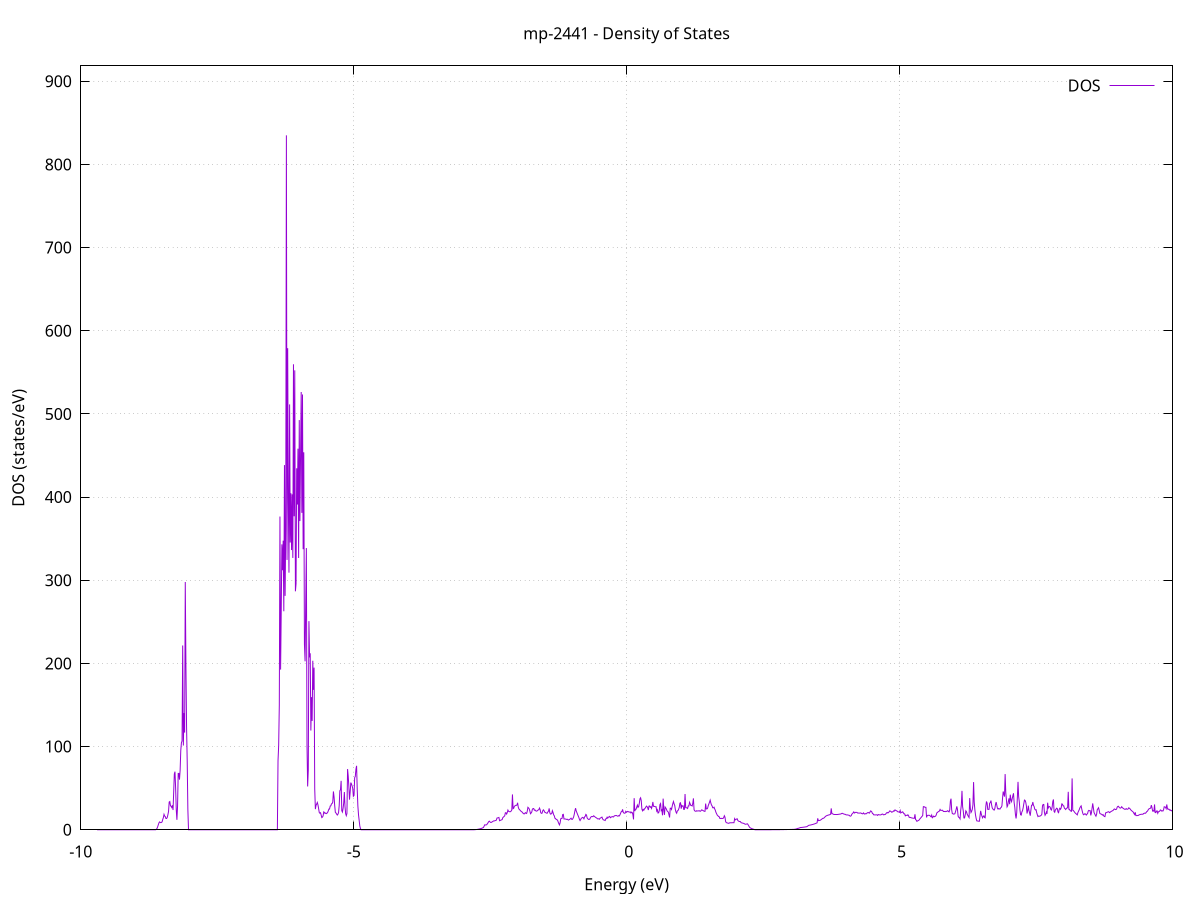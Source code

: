 set title 'mp-2441 - Density of States'
set xlabel 'Energy (eV)'
set ylabel 'DOS (states/eV)'
set grid
set xrange [-10:10]
set yrange [0:918.514]
set xzeroaxis lt -1
set terminal png size 800,600
set output 'mp-2441_dos_gnuplot.png'
plot '-' using 1:2 with lines title 'DOS'
-9.702200 0.000000
-9.690400 0.000000
-9.678600 0.000000
-9.666800 0.000000
-9.655000 0.000000
-9.643200 0.000000
-9.631400 0.000000
-9.619600 0.000000
-9.607900 0.000000
-9.596100 0.000000
-9.584300 0.000000
-9.572500 0.000000
-9.560700 0.000000
-9.548900 0.000000
-9.537100 0.000000
-9.525300 0.000000
-9.513500 0.000000
-9.501700 0.000000
-9.489900 0.000000
-9.478100 0.000000
-9.466300 0.000000
-9.454500 0.000000
-9.442700 0.000000
-9.430900 0.000000
-9.419100 0.000000
-9.407300 0.000000
-9.395500 0.000000
-9.383700 0.000000
-9.371900 0.000000
-9.360100 0.000000
-9.348300 0.000000
-9.336500 0.000000
-9.324700 0.000000
-9.312900 0.000000
-9.301100 0.000000
-9.289300 0.000000
-9.277500 0.000000
-9.265700 0.000000
-9.253900 0.000000
-9.242100 0.000000
-9.230300 0.000000
-9.218500 0.000000
-9.206700 0.000000
-9.194900 0.000000
-9.183100 0.000000
-9.171300 0.000000
-9.159500 0.000000
-9.147700 0.000000
-9.135900 0.000000
-9.124100 0.000000
-9.112300 0.000000
-9.100500 0.000000
-9.088700 0.000000
-9.076900 0.000000
-9.065100 0.000000
-9.053300 0.000000
-9.041500 0.000000
-9.029700 0.000000
-9.017900 0.000000
-9.006100 0.000000
-8.994300 0.000000
-8.982500 0.000000
-8.970700 0.000000
-8.958900 0.000000
-8.947100 0.000000
-8.935300 0.000000
-8.923500 0.000000
-8.911700 0.000000
-8.899900 0.000000
-8.888100 0.000000
-8.876300 0.000000
-8.864500 0.000000
-8.852700 0.000000
-8.840900 0.000000
-8.829100 0.000000
-8.817300 0.000000
-8.805500 0.000000
-8.793700 0.000000
-8.781900 0.000000
-8.770100 0.000000
-8.758300 0.000000
-8.746500 0.000000
-8.734800 0.000000
-8.723000 0.000000
-8.711200 0.000000
-8.699400 0.000000
-8.687600 0.000000
-8.675800 0.000000
-8.664000 0.000000
-8.652200 0.000000
-8.640400 0.000000
-8.628600 0.002900
-8.616800 0.413600
-8.605000 1.519300
-8.593200 3.280300
-8.581400 5.695100
-8.569600 8.046600
-8.557800 9.450400
-8.546000 8.911000
-8.534200 8.557600
-8.522400 8.829800
-8.510600 9.492600
-8.498800 12.461700
-8.487000 14.622700
-8.475200 18.519100
-8.463400 16.487100
-8.451600 15.842100
-8.439800 13.544400
-8.428000 13.580000
-8.416200 14.799500
-8.404400 18.057400
-8.392600 21.944600
-8.380800 33.352600
-8.369000 33.955800
-8.357200 28.939500
-8.345400 28.124400
-8.333600 26.806600
-8.321800 29.479800
-8.310000 23.757800
-8.298200 45.115500
-8.286400 67.045200
-8.274600 69.882800
-8.262800 50.529600
-8.251000 23.818900
-8.239200 11.961000
-8.227400 28.394900
-8.215600 67.764400
-8.203800 67.744600
-8.192000 60.302800
-8.180200 71.541500
-8.168400 95.214900
-8.156600 104.595400
-8.144800 106.793900
-8.133000 221.638500
-8.121200 101.333800
-8.109400 140.288000
-8.097600 116.865300
-8.085800 297.889700
-8.074000 197.476500
-8.062200 123.279600
-8.050400 81.898600
-8.038600 24.637900
-8.026800 0.000000
-8.015000 0.000000
-8.003200 0.000000
-7.991400 0.000000
-7.979600 0.000000
-7.967800 0.000000
-7.956000 0.000000
-7.944200 0.000000
-7.932400 0.000000
-7.920600 0.000000
-7.908800 0.000000
-7.897000 0.000000
-7.885200 0.000000
-7.873400 0.000000
-7.861700 0.000000
-7.849900 0.000000
-7.838100 0.000000
-7.826300 0.000000
-7.814500 0.000000
-7.802700 0.000000
-7.790900 0.000000
-7.779100 0.000000
-7.767300 0.000000
-7.755500 0.000000
-7.743700 0.000000
-7.731900 0.000000
-7.720100 0.000000
-7.708300 0.000000
-7.696500 0.000000
-7.684700 0.000000
-7.672900 0.000000
-7.661100 0.000000
-7.649300 0.000000
-7.637500 0.000000
-7.625700 0.000000
-7.613900 0.000000
-7.602100 0.000000
-7.590300 0.000000
-7.578500 0.000000
-7.566700 0.000000
-7.554900 0.000000
-7.543100 0.000000
-7.531300 0.000000
-7.519500 0.000000
-7.507700 0.000000
-7.495900 0.000000
-7.484100 0.000000
-7.472300 0.000000
-7.460500 0.000000
-7.448700 0.000000
-7.436900 0.000000
-7.425100 0.000000
-7.413300 0.000000
-7.401500 0.000000
-7.389700 0.000000
-7.377900 0.000000
-7.366100 0.000000
-7.354300 0.000000
-7.342500 0.000000
-7.330700 0.000000
-7.318900 0.000000
-7.307100 0.000000
-7.295300 0.000000
-7.283500 0.000000
-7.271700 0.000000
-7.259900 0.000000
-7.248100 0.000000
-7.236300 0.000000
-7.224500 0.000000
-7.212700 0.000000
-7.200900 0.000000
-7.189100 0.000000
-7.177300 0.000000
-7.165500 0.000000
-7.153700 0.000000
-7.141900 0.000000
-7.130100 0.000000
-7.118300 0.000000
-7.106500 0.000000
-7.094700 0.000000
-7.082900 0.000000
-7.071100 0.000000
-7.059300 0.000000
-7.047500 0.000000
-7.035700 0.000000
-7.023900 0.000000
-7.012100 0.000000
-7.000300 0.000000
-6.988500 0.000000
-6.976800 0.000000
-6.965000 0.000000
-6.953200 0.000000
-6.941400 0.000000
-6.929600 0.000000
-6.917800 0.000000
-6.906000 0.000000
-6.894200 0.000000
-6.882400 0.000000
-6.870600 0.000000
-6.858800 0.000000
-6.847000 0.000000
-6.835200 0.000000
-6.823400 0.000000
-6.811600 0.000000
-6.799800 0.000000
-6.788000 0.000000
-6.776200 0.000000
-6.764400 0.000000
-6.752600 0.000000
-6.740800 0.000000
-6.729000 0.000000
-6.717200 0.000000
-6.705400 0.000000
-6.693600 0.000000
-6.681800 0.000000
-6.670000 0.000000
-6.658200 0.000000
-6.646400 0.000000
-6.634600 0.000000
-6.622800 0.000000
-6.611000 0.000000
-6.599200 0.000000
-6.587400 0.000000
-6.575600 0.000000
-6.563800 0.000000
-6.552000 0.000000
-6.540200 0.000000
-6.528400 0.000000
-6.516600 0.000000
-6.504800 0.000000
-6.493000 0.000000
-6.481200 0.000000
-6.469400 0.000000
-6.457600 0.000000
-6.445800 0.000000
-6.434000 0.000000
-6.422200 0.000000
-6.410400 0.000000
-6.398600 0.000000
-6.386800 83.009700
-6.375000 101.179800
-6.363200 149.843600
-6.351400 376.630100
-6.339600 192.555500
-6.327800 264.075700
-6.316000 343.224800
-6.304200 312.069900
-6.292400 347.622400
-6.280600 262.742100
-6.268800 438.508100
-6.257000 281.254000
-6.245200 361.990200
-6.233400 835.013100
-6.221600 324.425500
-6.209800 579.059200
-6.198000 395.318300
-6.186200 309.181700
-6.174400 511.433700
-6.162600 345.427600
-6.150800 404.652700
-6.139000 336.321900
-6.127200 403.311800
-6.115400 326.860500
-6.103700 559.704700
-6.091900 376.934000
-6.080100 552.412000
-6.068300 286.719400
-6.056500 295.783200
-6.044700 434.633500
-6.032900 391.053900
-6.021100 458.266500
-6.009300 326.808400
-5.997500 492.642900
-5.985700 371.205600
-5.973900 451.088000
-5.962100 526.361100
-5.950300 381.025900
-5.938500 523.424600
-5.926700 337.361300
-5.914900 453.873600
-5.903100 223.393300
-5.891300 202.552900
-5.879500 272.072400
-5.867700 338.737400
-5.855900 102.181000
-5.844100 52.085100
-5.832300 71.935900
-5.820500 250.894500
-5.808700 207.251400
-5.796900 212.200200
-5.785100 119.332600
-5.773300 159.460700
-5.761500 130.843500
-5.749700 203.225800
-5.737900 168.260000
-5.726100 194.996400
-5.714300 49.095500
-5.702500 24.818400
-5.690700 29.350200
-5.678900 30.894700
-5.667100 32.847800
-5.655300 30.055400
-5.643500 25.618900
-5.631700 20.844600
-5.619900 19.888800
-5.608100 20.493300
-5.596300 17.672000
-5.584500 14.654700
-5.572700 15.247400
-5.560900 16.695400
-5.549100 21.512300
-5.537300 20.868700
-5.525500 19.582600
-5.513700 20.119800
-5.501900 19.439500
-5.490100 19.922200
-5.478300 20.786100
-5.466500 22.673600
-5.454700 24.952400
-5.442900 24.966800
-5.431100 28.496100
-5.419300 28.815800
-5.407500 31.138600
-5.395700 31.542100
-5.383900 33.280800
-5.372100 46.085600
-5.360300 39.593400
-5.348500 29.156500
-5.336700 21.035500
-5.324900 20.169100
-5.313100 18.870300
-5.301300 17.691200
-5.289500 18.667300
-5.277700 20.665500
-5.265900 29.162700
-5.254100 46.850500
-5.242300 48.214000
-5.230600 58.859300
-5.218800 22.958500
-5.207000 21.315700
-5.195200 25.485900
-5.183400 32.125200
-5.171600 45.375100
-5.159800 28.005600
-5.148000 19.461000
-5.136200 16.955400
-5.124400 19.461600
-5.112600 73.001900
-5.100800 64.596700
-5.089000 51.910900
-5.077200 36.247700
-5.065400 44.944500
-5.053600 56.698600
-5.041800 55.143200
-5.030000 52.819200
-5.018200 49.844600
-5.006400 40.333600
-4.994600 41.336900
-4.982800 62.505300
-4.971000 64.328900
-4.959200 72.863000
-4.947400 76.896800
-4.935600 48.312700
-4.923800 28.408900
-4.912000 17.955600
-4.900200 11.210000
-4.888400 4.571000
-4.876600 1.460300
-4.864800 0.000000
-4.853000 0.000000
-4.841200 0.000000
-4.829400 0.000000
-4.817600 0.000000
-4.805800 0.000000
-4.794000 0.000000
-4.782200 0.000000
-4.770400 0.000000
-4.758600 0.000000
-4.746800 0.000000
-4.735000 0.000000
-4.723200 0.000000
-4.711400 0.000000
-4.699600 0.000000
-4.687800 0.000000
-4.676000 0.000000
-4.664200 0.000000
-4.652400 0.000000
-4.640600 0.000000
-4.628800 0.000000
-4.617000 0.000000
-4.605200 0.000000
-4.593400 0.000000
-4.581600 0.000000
-4.569800 0.000000
-4.558000 0.000000
-4.546200 0.000000
-4.534400 0.000000
-4.522600 0.000000
-4.510800 0.000000
-4.499000 0.000000
-4.487200 0.000000
-4.475400 0.000000
-4.463600 0.000000
-4.451800 0.000000
-4.440000 0.000000
-4.428200 0.000000
-4.416400 0.000000
-4.404600 0.000000
-4.392800 0.000000
-4.381000 0.000000
-4.369200 0.000000
-4.357500 0.000000
-4.345700 0.000000
-4.333900 0.000000
-4.322100 0.000000
-4.310300 0.000000
-4.298500 0.000000
-4.286700 0.000000
-4.274900 0.000000
-4.263100 0.000000
-4.251300 0.000000
-4.239500 0.000000
-4.227700 0.000000
-4.215900 0.000000
-4.204100 0.000000
-4.192300 0.000000
-4.180500 0.000000
-4.168700 0.000000
-4.156900 0.000000
-4.145100 0.000000
-4.133300 0.000000
-4.121500 0.000000
-4.109700 0.000000
-4.097900 0.000000
-4.086100 0.000000
-4.074300 0.000000
-4.062500 0.000000
-4.050700 0.000000
-4.038900 0.000000
-4.027100 0.000000
-4.015300 0.000000
-4.003500 0.000000
-3.991700 0.000000
-3.979900 0.000000
-3.968100 0.000000
-3.956300 0.000000
-3.944500 0.000000
-3.932700 0.000000
-3.920900 0.000000
-3.909100 0.000000
-3.897300 0.000000
-3.885500 0.000000
-3.873700 0.000000
-3.861900 0.000000
-3.850100 0.000000
-3.838300 0.000000
-3.826500 0.000000
-3.814700 0.000000
-3.802900 0.000000
-3.791100 0.000000
-3.779300 0.000000
-3.767500 0.000000
-3.755700 0.000000
-3.743900 0.000000
-3.732100 0.000000
-3.720300 0.000000
-3.708500 0.000000
-3.696700 0.000000
-3.684900 0.000000
-3.673100 0.000000
-3.661300 0.000000
-3.649500 0.000000
-3.637700 0.000000
-3.625900 0.000000
-3.614100 0.000000
-3.602300 0.000000
-3.590500 0.000000
-3.578700 0.000000
-3.566900 0.000000
-3.555100 0.000000
-3.543300 0.000000
-3.531500 0.000000
-3.519700 0.000000
-3.507900 0.000000
-3.496100 0.000000
-3.484400 0.000000
-3.472600 0.000000
-3.460800 0.000000
-3.449000 0.000000
-3.437200 0.000000
-3.425400 0.000000
-3.413600 0.000000
-3.401800 0.000000
-3.390000 0.000000
-3.378200 0.000000
-3.366400 0.000000
-3.354600 0.000000
-3.342800 0.000000
-3.331000 0.000000
-3.319200 0.000000
-3.307400 0.000000
-3.295600 0.000000
-3.283800 0.000000
-3.272000 0.000000
-3.260200 0.000000
-3.248400 0.000000
-3.236600 0.000000
-3.224800 0.000000
-3.213000 0.000000
-3.201200 0.000000
-3.189400 0.000000
-3.177600 0.000000
-3.165800 0.000000
-3.154000 0.000000
-3.142200 0.000000
-3.130400 0.000000
-3.118600 0.000000
-3.106800 0.000000
-3.095000 0.000000
-3.083200 0.000000
-3.071400 0.000000
-3.059600 0.000000
-3.047800 0.000000
-3.036000 0.000000
-3.024200 0.000000
-3.012400 0.000000
-3.000600 0.000000
-2.988800 0.000000
-2.977000 0.000000
-2.965200 0.000000
-2.953400 0.000000
-2.941600 0.000000
-2.929800 0.000000
-2.918000 0.000000
-2.906200 0.000000
-2.894400 0.000000
-2.882600 0.000000
-2.870800 0.000000
-2.859000 0.000000
-2.847200 0.000000
-2.835400 0.000000
-2.823600 0.000000
-2.811800 0.002300
-2.800000 0.021500
-2.788200 0.060200
-2.776400 0.118500
-2.764600 0.196200
-2.752800 0.293500
-2.741000 0.411000
-2.729200 0.556500
-2.717400 0.707600
-2.705600 0.858100
-2.693800 1.035500
-2.682000 1.239900
-2.670200 1.471300
-2.658400 1.729700
-2.646600 2.021500
-2.634800 2.363100
-2.623000 2.755500
-2.611300 4.334700
-2.599500 6.000300
-2.587700 5.786800
-2.575900 5.811100
-2.564100 6.108600
-2.552300 7.139500
-2.540500 8.313000
-2.528700 9.614800
-2.516900 10.360300
-2.505100 9.598700
-2.493300 8.876800
-2.481500 8.802300
-2.469700 9.267500
-2.457900 9.757700
-2.446100 10.245200
-2.434300 10.684600
-2.422500 10.655200
-2.410700 10.959800
-2.398900 11.247500
-2.387100 11.518300
-2.375300 14.109200
-2.363500 14.269100
-2.351700 14.536700
-2.339900 14.834000
-2.328100 10.882400
-2.316300 11.237300
-2.304500 11.577900
-2.292700 11.904500
-2.280900 12.216800
-2.269100 14.555600
-2.257300 15.284400
-2.245500 16.027000
-2.233700 16.783400
-2.221900 20.460600
-2.210100 20.404300
-2.198300 18.951000
-2.186500 20.869400
-2.174700 23.681300
-2.162900 22.160400
-2.151100 21.858800
-2.139300 21.651500
-2.127500 21.790000
-2.115700 22.529400
-2.103900 23.917600
-2.092100 42.468000
-2.080300 25.384700
-2.068500 25.913900
-2.056700 28.326400
-2.044900 28.760200
-2.033100 29.399800
-2.021300 29.297900
-2.009500 29.848400
-1.997700 32.484000
-1.985900 27.279100
-1.974100 25.031700
-1.962300 24.307700
-1.950500 23.325100
-1.938700 22.503300
-1.926900 21.842500
-1.915100 21.346600
-1.903300 20.177900
-1.891500 19.743600
-1.879700 19.003100
-1.867900 19.399100
-1.856100 20.611300
-1.844300 19.979800
-1.832500 19.616200
-1.820700 22.340900
-1.808900 27.009400
-1.797100 26.285200
-1.785300 25.159300
-1.773500 22.605100
-1.761700 19.283600
-1.749900 20.129000
-1.738100 21.389000
-1.726400 24.832700
-1.714600 25.422400
-1.702800 25.560300
-1.691000 23.496500
-1.679200 23.846700
-1.667400 22.883700
-1.655600 22.393000
-1.643800 22.565400
-1.632000 23.103500
-1.620200 23.878100
-1.608400 24.273900
-1.596600 26.132600
-1.584800 24.193700
-1.573000 20.442900
-1.561200 19.724700
-1.549400 19.975700
-1.537600 22.736200
-1.525800 23.982900
-1.514000 23.078000
-1.502200 21.209500
-1.490400 20.897500
-1.478600 20.368500
-1.466800 19.985000
-1.455000 19.926800
-1.443200 21.478300
-1.431400 22.407200
-1.419600 25.712100
-1.407800 20.516900
-1.396000 18.844600
-1.384200 19.108700
-1.372400 19.419900
-1.360600 22.937800
-1.348800 20.837200
-1.337000 17.972900
-1.325200 16.763500
-1.313400 13.832800
-1.301600 13.578000
-1.289800 12.306100
-1.278000 12.125500
-1.266200 11.636300
-1.254400 9.377400
-1.242600 7.431900
-1.230800 5.866200
-1.219000 8.325300
-1.207200 13.280700
-1.195400 13.570600
-1.183600 13.678200
-1.171800 18.289700
-1.160000 18.567800
-1.148200 12.993400
-1.136400 13.026200
-1.124600 12.948900
-1.112800 12.761400
-1.101000 12.457700
-1.089200 12.732000
-1.077400 12.184800
-1.065600 11.670900
-1.053800 12.209000
-1.042000 12.611000
-1.030200 13.186600
-1.018400 13.935900
-1.006600 12.552300
-0.994800 12.502400
-0.983000 13.637200
-0.971200 15.450500
-0.959400 18.690900
-0.947600 22.914800
-0.935800 25.980600
-0.924000 22.678800
-0.912200 20.724600
-0.900400 18.742500
-0.888600 16.827700
-0.876800 15.043300
-0.865000 12.576700
-0.853300 11.097400
-0.841500 12.394300
-0.829700 13.883300
-0.817900 14.305700
-0.806100 14.931700
-0.794300 14.496400
-0.782500 13.174900
-0.770700 15.492000
-0.758900 16.251500
-0.747100 18.476100
-0.735300 17.698500
-0.723500 14.193800
-0.711700 13.222500
-0.699900 12.429400
-0.688100 12.546200
-0.676300 12.672100
-0.664500 14.404200
-0.652700 15.440500
-0.640900 15.961200
-0.629100 15.915100
-0.617300 15.710900
-0.605500 16.800900
-0.593700 16.331400
-0.581900 15.568100
-0.570100 14.978400
-0.558300 14.462700
-0.546500 14.032700
-0.534700 13.165500
-0.522900 13.150000
-0.511100 13.158600
-0.499300 12.665600
-0.487500 13.866500
-0.475700 14.279900
-0.463900 14.740700
-0.452100 15.248700
-0.440300 13.052300
-0.428500 12.032600
-0.416700 11.765100
-0.404900 11.467900
-0.393100 11.140800
-0.381300 13.264000
-0.369500 13.363100
-0.357700 15.156900
-0.345900 13.993200
-0.334100 15.183200
-0.322300 15.538600
-0.310500 16.058100
-0.298700 14.489800
-0.286900 15.014000
-0.275100 15.507500
-0.263300 15.909900
-0.251500 15.464900
-0.239700 15.437600
-0.227900 16.615400
-0.216100 16.944000
-0.204300 17.041100
-0.192500 17.210300
-0.180700 16.933700
-0.168900 16.435300
-0.157100 16.326300
-0.145300 17.050400
-0.133500 16.647200
-0.121700 18.107900
-0.109900 20.052100
-0.098100 21.813600
-0.086300 21.949100
-0.074500 24.543600
-0.062700 21.093200
-0.050900 20.139400
-0.039100 19.879100
-0.027300 20.076700
-0.015500 22.152700
-0.003700 20.990200
0.008100 21.586200
0.019800 22.094200
0.031600 21.711200
0.043400 21.393300
0.055200 21.192500
0.067000 21.477000
0.078800 20.206100
0.090600 21.219600
0.102400 20.739500
0.114200 18.263300
0.126000 12.476000
0.137800 38.008800
0.149600 22.419500
0.161400 24.606200
0.173200 24.729400
0.185000 27.263100
0.196800 29.647500
0.208600 26.942400
0.220400 27.895000
0.232200 31.844400
0.244000 37.251800
0.255800 38.461400
0.267600 34.957000
0.279400 24.874800
0.291200 22.847500
0.303000 24.493400
0.314800 23.531200
0.326600 25.175500
0.338400 25.850500
0.350200 27.097900
0.362000 28.477000
0.373800 27.866400
0.385600 26.429500
0.397400 23.766400
0.409200 28.497300
0.421000 28.618400
0.432800 27.125400
0.444600 27.675500
0.456400 25.689900
0.468200 28.448600
0.480000 33.437800
0.491800 28.292100
0.503600 28.080000
0.515400 28.113000
0.527200 27.558300
0.539000 27.674600
0.550800 22.581800
0.562600 24.039900
0.574400 20.166500
0.586200 20.415700
0.598000 23.105300
0.609800 30.325300
0.621600 31.515300
0.633400 23.047000
0.645200 23.925600
0.657000 17.420600
0.668800 37.456600
0.680600 23.980200
0.692400 17.891800
0.704200 27.428700
0.716000 26.241600
0.727800 24.906200
0.739600 22.818500
0.751400 21.917000
0.763200 21.295200
0.775000 18.133200
0.786800 14.786600
0.798600 25.893600
0.810400 25.970000
0.822200 24.469700
0.834000 28.056900
0.845800 31.444500
0.857600 33.963000
0.869400 31.158600
0.881200 29.081200
0.892900 24.026100
0.904700 21.121100
0.916500 19.909500
0.928300 22.714600
0.940100 23.028700
0.951900 24.563000
0.963700 26.931000
0.975500 32.000500
0.987300 32.441100
0.999100 25.349000
1.010900 29.229800
1.022700 28.324300
1.034500 28.679000
1.046300 24.466400
1.058100 24.575300
1.069900 42.987400
1.081700 26.567600
1.093500 26.416000
1.105300 26.373800
1.117100 25.651200
1.128900 28.687700
1.140700 28.673000
1.152500 33.003500
1.164300 31.062900
1.176100 29.214600
1.187900 29.287300
1.199700 28.596600
1.211500 31.711000
1.223300 37.779400
1.235100 24.153000
1.246900 22.766700
1.258700 22.389100
1.270500 22.167100
1.282300 22.885700
1.294100 22.624100
1.305900 22.606800
1.317700 22.716800
1.329500 22.956300
1.341300 22.359500
1.353100 22.290400
1.364900 23.161000
1.376700 24.023000
1.388500 23.453500
1.400300 23.107600
1.412100 22.569000
1.423900 22.219600
1.435700 22.149100
1.447500 31.478000
1.459300 25.088800
1.471100 25.055300
1.482900 25.892200
1.494700 29.020200
1.506500 31.014300
1.518300 33.220900
1.530100 35.642000
1.541900 32.358600
1.553700 29.885700
1.565500 28.655800
1.577300 26.453300
1.589100 26.356300
1.600900 27.164500
1.612700 25.141500
1.624500 23.382300
1.636300 20.887700
1.648100 19.281500
1.659900 17.602400
1.671700 16.902700
1.683500 15.946800
1.695300 15.731600
1.707100 13.637500
1.718900 13.513100
1.730700 13.869900
1.742500 13.496200
1.754300 13.612200
1.766000 13.649700
1.777800 14.604800
1.789600 16.873300
1.801400 15.280200
1.813200 9.928100
1.825000 8.629000
1.836800 8.369400
1.848600 8.133200
1.860400 7.920500
1.872200 7.731300
1.884000 8.306100
1.895800 8.360600
1.907600 8.460300
1.919400 8.465800
1.931200 8.462900
1.943000 8.468400
1.954800 8.482200
1.966600 8.504200
1.978400 13.394700
1.990200 11.918600
2.002000 12.359500
2.013800 12.945300
2.025600 13.216100
2.037400 11.050100
2.049200 10.485800
2.061000 9.970900
2.072800 9.910300
2.084600 9.829400
2.096400 8.536900
2.108200 8.330900
2.120000 8.122100
2.131800 7.910400
2.143600 7.696000
2.155400 7.351700
2.167200 6.790500
2.179000 6.618100
2.190800 6.789100
2.202600 7.003300
2.214400 7.143700
2.226200 5.911000
2.238000 4.596900
2.249800 3.218300
2.261600 2.460400
2.273400 2.017900
2.285200 1.626800
2.297000 1.286900
2.308800 0.998100
2.320600 0.760500
2.332400 0.550400
2.344200 0.141100
2.356000 0.000100
2.367800 0.000100
2.379600 0.000300
2.391400 0.000700
2.403200 0.001200
2.415000 0.001900
2.426800 0.002800
2.438600 0.003800
2.450400 0.004900
2.462200 0.006200
2.474000 0.007700
2.485800 0.009300
2.497600 0.011100
2.509400 0.013000
2.521200 0.015100
2.533000 0.017300
2.544800 0.019700
2.556600 0.022300
2.568400 0.025000
2.580200 0.027800
2.592000 0.030900
2.603800 0.034000
2.615600 0.037300
2.627400 0.040800
2.639100 0.044500
2.650900 0.048200
2.662700 0.052200
2.674500 0.056300
2.686300 0.060500
2.698100 0.064900
2.709900 0.069500
2.721700 0.074400
2.733500 0.079900
2.745300 0.086200
2.757100 0.093100
2.768900 0.100700
2.780700 0.109000
2.792500 0.118000
2.804300 0.127700
2.816100 0.138100
2.827900 0.149200
2.839700 0.160900
2.851500 0.173300
2.863300 0.186500
2.875100 0.200300
2.886900 0.214800
2.898700 0.230000
2.910500 0.245900
2.922300 0.262400
2.934100 0.279700
2.945900 0.297600
2.957700 0.316300
2.969500 0.335600
2.981300 0.355600
2.993100 0.376300
3.004900 0.397700
3.016700 0.420000
3.028500 0.443900
3.040300 0.469500
3.052100 0.496800
3.063900 0.525600
3.075700 0.585100
3.087500 0.697800
3.099300 0.861600
3.111100 1.078200
3.122900 1.347500
3.134700 1.669700
3.146500 1.764900
3.158300 2.050500
3.170100 2.324800
3.181900 2.653500
3.193700 2.733300
3.205500 2.818600
3.217300 2.909700
3.229100 3.006500
3.240900 3.109200
3.252700 3.217600
3.264500 3.331800
3.276300 3.451900
3.288100 3.577700
3.299900 3.709300
3.311700 4.196400
3.323500 4.783200
3.335300 5.331300
3.347100 5.475500
3.358900 5.614100
3.370700 5.778300
3.382500 5.954500
3.394300 6.146600
3.406100 6.355200
3.417900 6.575900
3.429700 6.816000
3.441500 7.076900
3.453300 7.358700
3.465100 7.661300
3.476900 7.988100
3.488700 8.343400
3.500500 13.746500
3.512200 10.999300
3.524000 11.110600
3.535800 11.270500
3.547600 11.464300
3.559400 12.024500
3.571200 12.626000
3.583000 13.206700
3.594800 13.772300
3.606600 13.794200
3.618400 14.387700
3.630200 15.272400
3.642000 15.869400
3.653800 16.647700
3.665600 16.964100
3.677400 17.290000
3.689200 17.563000
3.701000 17.783300
3.712800 17.974100
3.724600 18.250100
3.736400 18.694500
3.748200 25.729400
3.760000 19.323400
3.771800 19.297800
3.783600 18.849200
3.795400 18.427000
3.807200 18.401000
3.819000 18.377300
3.830800 18.356000
3.842600 18.334800
3.854400 18.314900
3.866200 18.454300
3.878000 18.549600
3.889800 18.663200
3.901600 18.795100
3.913400 18.903000
3.925200 19.003300
3.937000 19.546700
3.948800 19.831000
3.960600 19.503300
3.972400 19.120600
3.984200 18.840300
3.996000 18.626700
4.007800 18.515300
4.019600 17.932100
4.031400 17.843300
4.043200 17.922300
4.055000 17.721300
4.066800 17.538000
4.078600 17.372300
4.090400 16.484200
4.102200 16.352100
4.114000 16.953700
4.125800 18.815400
4.137600 19.417500
4.149400 20.425800
4.161200 21.516200
4.173000 20.159000
4.184800 20.597500
4.196600 21.019200
4.208400 20.933900
4.220200 20.849400
4.232000 20.105400
4.243800 20.095200
4.255600 20.073800
4.267400 20.057000
4.279200 20.118800
4.291000 20.228300
4.302800 19.577300
4.314600 19.335400
4.326400 19.151800
4.338200 20.293700
4.350000 19.368600
4.361800 18.852200
4.373600 19.401100
4.385400 19.154900
4.397100 19.495600
4.408900 20.545200
4.420700 20.556600
4.432500 20.683800
4.444300 19.949000
4.456100 20.954900
4.467900 22.657800
4.479700 22.344900
4.491500 21.528500
4.503300 19.503400
4.515100 19.230400
4.526900 17.942200
4.538700 17.927200
4.550500 17.909100
4.562300 17.908300
4.574100 17.924800
4.585900 17.958700
4.597700 17.295100
4.609500 18.280100
4.621300 18.017800
4.633100 17.943900
4.644900 17.882600
4.656700 17.950200
4.668500 18.308900
4.680300 18.898000
4.692100 18.859100
4.703900 18.006700
4.715700 18.132500
4.727500 18.286300
4.739300 18.468000
4.751100 19.414900
4.762900 20.409500
4.774700 20.801800
4.786500 20.160100
4.798300 20.901400
4.810100 21.663200
4.821900 22.765000
4.833700 22.315100
4.845500 21.825700
4.857300 21.071000
4.869100 21.498300
4.880900 21.821500
4.892700 22.835100
4.904500 22.489500
4.916300 23.920000
4.928100 23.337900
4.939900 22.923300
4.951700 22.669600
4.963500 21.724100
4.975300 21.502400
4.987100 21.423800
4.998900 20.937500
5.010700 23.180000
5.022500 20.244300
5.034300 21.057800
5.046100 21.031900
5.057900 21.597900
5.069700 20.342400
5.081500 19.141100
5.093300 19.118700
5.105100 16.758900
5.116900 17.398900
5.128700 17.347100
5.140500 17.214900
5.152300 18.023900
5.164100 16.984900
5.175900 14.983500
5.187700 14.864100
5.199500 14.799000
5.211300 14.483100
5.223100 14.215600
5.234900 14.076100
5.246700 13.959500
5.258500 13.840500
5.270200 13.725900
5.282000 18.633600
5.293800 12.213400
5.305600 11.644500
5.317400 10.118100
5.329200 10.642600
5.341000 11.057700
5.352800 11.368800
5.364600 12.421200
5.376400 13.404100
5.388200 14.308700
5.400000 15.231300
5.411800 16.160700
5.423600 17.097600
5.435400 27.759700
5.447200 27.888600
5.459000 27.221800
5.470800 27.001700
5.482600 26.967400
5.494400 14.825200
5.506200 17.258700
5.518000 17.360000
5.529800 17.388700
5.541600 17.361900
5.553400 17.315600
5.565200 16.232700
5.577000 15.577100
5.588800 17.641800
5.600600 14.503500
5.612400 15.253400
5.624200 16.410300
5.636000 15.654800
5.647800 16.070300
5.659600 16.355800
5.671400 17.786700
5.683200 20.342000
5.695000 20.867900
5.706800 21.658200
5.718600 22.051800
5.730400 22.605300
5.742200 24.479200
5.754000 23.304900
5.765800 23.344300
5.777600 23.415800
5.789400 23.456500
5.801200 22.053800
5.813000 21.954100
5.824800 22.032000
5.836600 21.812100
5.848400 22.159600
5.860200 22.009400
5.872000 22.480800
5.883800 22.973400
5.895600 21.841800
5.907400 21.495900
5.919200 23.996200
5.931000 34.613500
5.942800 37.380700
5.954600 23.930900
5.966400 19.392300
5.978200 19.274100
5.990000 18.795700
6.001800 18.997400
6.013600 19.273500
6.025400 21.947600
6.037200 24.618500
6.049000 28.135900
6.060800 24.446300
6.072600 16.319700
6.084400 14.954200
6.096200 14.471800
6.108000 13.067900
6.119800 23.266600
6.131600 29.794300
6.143300 46.798300
6.155100 27.724700
6.166900 22.611200
6.178700 14.251800
6.190500 14.220400
6.202300 17.803000
6.214100 22.784600
6.225900 21.707300
6.237700 18.890400
6.249500 17.348100
6.261300 15.954200
6.273100 14.711200
6.284900 38.065500
6.296700 25.847300
6.308500 20.764000
6.320300 22.176800
6.332100 24.602300
6.343900 29.948800
6.355700 57.343300
6.367500 33.127900
6.379300 24.098600
6.391100 17.853100
6.402900 13.613500
6.414700 10.725700
6.426500 10.589300
6.438300 10.436600
6.450100 10.317800
6.461900 10.233000
6.473700 16.515300
6.485500 22.699800
6.497300 18.809700
6.509100 16.350800
6.520900 14.367100
6.532700 15.997100
6.544500 16.774300
6.556300 14.779600
6.568100 14.374400
6.579900 28.156800
6.591700 34.020900
6.603500 32.104200
6.615300 24.555600
6.627100 24.512900
6.638900 24.536100
6.650700 32.003400
6.662500 32.627500
6.674300 35.119700
6.686100 29.862200
6.697900 26.293300
6.709700 24.975100
6.721500 24.082500
6.733300 23.667200
6.745100 25.428400
6.756900 30.325100
6.768700 33.330800
6.780500 29.818000
6.792300 26.030500
6.804100 24.839200
6.815900 25.630800
6.827700 25.095100
6.839500 24.912700
6.851300 26.371800
6.863100 26.977700
6.874900 28.733100
6.886700 38.062800
6.898500 46.029800
6.910300 42.910400
6.922100 39.903100
6.933900 66.989600
6.945700 44.753100
6.957500 35.921000
6.969300 27.514000
6.981100 28.981000
6.992900 34.392000
7.004700 37.739200
7.016400 30.717700
7.028200 42.194500
7.040000 35.879300
7.051800 33.814600
7.063600 37.521400
7.075400 40.951600
7.087200 43.881400
7.099000 32.559300
7.110800 26.997400
7.122600 18.296100
7.134400 13.578100
7.146200 20.470900
7.158000 39.342300
7.169800 57.619800
7.181600 39.893500
7.193400 33.478400
7.205200 23.880200
7.217000 18.069100
7.228800 17.671000
7.240600 21.406700
7.252400 22.977300
7.264200 26.434600
7.276000 31.302400
7.287800 35.731800
7.299600 35.294200
7.311400 33.139800
7.323200 28.647300
7.335000 19.571000
7.346800 22.859600
7.358600 28.980600
7.370400 23.346500
7.382200 20.127700
7.394000 16.936600
7.405800 23.577600
7.417600 29.401900
7.429400 29.589900
7.441200 33.330000
7.453000 29.439700
7.464800 27.953400
7.476600 24.883300
7.488400 23.817100
7.500200 24.147700
7.512000 20.607900
7.523800 18.025700
7.535600 15.857600
7.547400 16.522500
7.559200 16.309900
7.571000 16.382900
7.582800 16.843700
7.594600 17.404600
7.606400 18.572700
7.618200 28.794300
7.630000 30.449500
7.641800 30.431400
7.653600 20.803700
7.665400 17.421400
7.677200 18.797400
7.689000 21.262100
7.700800 19.170200
7.712600 32.545000
7.724400 26.293900
7.736200 27.753900
7.748000 27.889000
7.759800 27.125300
7.771600 24.370000
7.783400 23.731700
7.795200 27.212000
7.807000 33.954500
7.818800 36.440200
7.830600 21.986100
7.842400 21.071100
7.854200 23.818000
7.866000 24.792500
7.877800 25.963000
7.889500 25.482500
7.901300 21.395300
7.913100 20.561600
7.924900 24.556900
7.936700 25.881500
7.948500 24.583000
7.960300 26.255500
7.972100 31.115600
7.983900 30.821300
7.995700 28.805500
8.007500 28.774800
8.019300 25.986200
8.031100 25.342800
8.042900 24.362400
8.054700 25.554100
8.066500 26.238400
8.078300 26.394600
8.090100 45.601000
8.101900 24.607900
8.113700 24.522400
8.125500 23.025500
8.137300 22.545700
8.149100 22.252900
8.160900 61.772800
8.172700 23.468700
8.184500 23.126000
8.196300 22.060800
8.208100 20.981000
8.219900 19.997900
8.231700 19.346200
8.243500 18.669200
8.255300 17.923600
8.267100 20.685400
8.278900 22.401000
8.290700 24.044600
8.302500 26.197900
8.314300 27.738100
8.326100 28.736300
8.337900 24.854500
8.349700 21.532300
8.361500 18.887400
8.373300 18.028400
8.385100 18.676500
8.396900 19.420300
8.408700 18.630900
8.420500 17.679000
8.432300 18.805600
8.444100 19.370200
8.455900 22.491800
8.467700 23.313800
8.479500 22.867800
8.491300 22.972100
8.503100 17.270000
8.514900 20.291800
8.526700 25.984500
8.538500 31.694600
8.550300 26.337300
8.562100 20.867800
8.573900 19.238400
8.585700 17.633300
8.597500 16.312300
8.609300 18.524700
8.621100 24.097300
8.632900 25.201400
8.644700 26.513500
8.656500 23.623100
8.668300 19.711100
8.680100 19.147500
8.691900 18.976100
8.703700 18.500200
8.715500 17.643100
8.727300 18.310700
8.739100 16.777800
8.750900 16.004900
8.762600 15.797300
8.774400 20.347800
8.786200 20.479400
8.798000 20.944900
8.809800 21.262100
8.821600 21.584800
8.833400 21.698500
8.845200 20.575600
8.857000 21.032000
8.868800 21.746100
8.880600 22.193500
8.892400 22.612100
8.904200 22.996200
8.916000 23.572200
8.927800 24.674100
8.939600 25.061300
8.951400 24.256800
8.963200 24.440700
8.975000 24.726100
8.986800 27.203000
8.998600 28.093500
9.010400 28.268200
9.022200 26.949200
9.034000 26.344100
9.045800 26.027100
9.057600 26.494600
9.069400 27.716500
9.081200 26.548200
9.093000 25.977600
9.104800 25.502400
9.116600 24.843600
9.128400 24.608000
9.140200 24.724900
9.152000 25.465600
9.163800 24.718000
9.175600 24.672600
9.187400 25.098400
9.199200 26.435600
9.211000 25.866100
9.222800 25.150000
9.234600 23.970700
9.246400 23.281000
9.258200 22.536600
9.270000 21.845100
9.281800 21.206400
9.293600 19.592200
9.305400 18.399500
9.317200 21.044200
9.329000 17.078400
9.340800 17.042000
9.352600 17.043300
9.364400 17.165900
9.376200 17.330600
9.388000 17.908300
9.399800 18.187300
9.411600 18.428600
9.423400 18.596200
9.435200 18.685900
9.447000 18.697700
9.458800 18.673000
9.470600 19.575800
9.482400 19.755700
9.494200 20.123900
9.506000 19.858300
9.517800 20.801500
9.529600 21.943800
9.541400 22.355500
9.553200 23.791000
9.565000 24.951900
9.576800 25.435900
9.588600 25.706100
9.600400 26.069100
9.612200 29.669700
9.624000 26.834100
9.635700 22.513000
9.647500 22.972600
9.659300 22.300900
9.671100 30.428800
9.682900 20.706600
9.694700 20.572100
9.706500 22.489400
9.718300 22.719900
9.730100 19.807800
9.741900 21.642000
9.753700 21.896200
9.765500 22.389600
9.777300 23.845300
9.789100 23.518500
9.800900 22.500600
9.812700 22.861900
9.824500 22.535800
9.836300 24.029800
9.848100 27.672700
9.859900 27.387900
9.871700 27.212000
9.883500 25.431200
9.895300 30.420700
9.907100 25.564800
9.918900 24.532600
9.930700 24.928300
9.942500 24.276800
9.954300 23.366300
9.966100 23.809700
9.977900 22.764500
9.989700 23.114600
10.001500 22.699800
10.013300 20.667300
10.025100 21.211700
10.036900 20.656000
10.048700 20.106900
10.060500 19.657800
10.072300 18.148400
10.084100 17.470900
10.095900 16.990400
10.107700 42.610600
10.119500 23.816800
10.131300 20.557000
10.143100 37.985000
10.154900 25.279700
10.166700 25.302400
10.178500 23.803800
10.190300 22.887100
10.202100 21.667200
10.213900 21.273600
10.225700 21.083300
10.237500 21.099300
10.249300 21.153100
10.261100 21.319500
10.272900 21.483600
10.284700 21.763200
10.296500 25.699000
10.308300 25.777000
10.320100 31.635400
10.331900 30.474400
10.343700 30.517400
10.355500 33.366000
10.367300 31.555000
10.379100 31.146300
10.390900 28.928400
10.402700 27.264100
10.414500 26.079100
10.426300 28.689400
10.438100 27.514700
10.449900 28.016600
10.461700 28.476600
10.473500 27.494200
10.485300 27.563900
10.497100 27.419500
10.508900 23.115600
10.520600 22.921600
10.532400 25.314100
10.544200 25.390900
10.556000 25.039700
10.567800 24.548600
10.579600 23.550000
10.591400 22.378000
10.603200 21.525700
10.615000 19.877500
10.626800 19.189600
10.638600 18.457100
10.650400 17.838500
10.662200 17.176100
10.674000 16.350000
10.685800 19.972300
10.697600 21.867900
10.709400 23.793600
10.721200 28.524600
10.733000 36.086200
10.744800 23.254700
10.756600 23.336000
10.768400 23.319700
10.780200 23.636300
10.792000 24.805600
10.803800 28.255700
10.815600 31.259400
10.827400 24.824300
10.839200 24.525300
10.851000 23.697900
10.862800 23.320800
10.874600 22.875800
10.886400 22.345700
10.898200 21.730500
10.910000 21.030300
10.921800 20.253300
10.933600 18.979300
10.945400 18.276300
10.957200 18.046900
10.969000 16.733900
10.980800 15.620000
10.992600 16.640000
11.004400 22.148800
11.016200 23.563900
11.028000 23.625200
11.039800 24.235400
11.051600 22.033800
11.063400 12.965400
11.075200 12.056200
11.087000 10.808400
11.098800 10.165200
11.110600 9.532800
11.122400 8.910800
11.134200 9.423800
11.146000 19.330900
11.157800 21.114800
11.169600 23.310000
11.181400 22.811200
11.193200 20.817500
11.205000 17.201300
11.216800 19.877200
11.228600 26.459300
11.240400 40.238300
11.252200 27.753400
11.264000 17.228000
11.275800 17.364600
11.287600 21.642600
11.299400 22.178100
11.311200 22.712600
11.323000 22.958800
11.334800 22.532300
11.346600 22.044800
11.358400 20.094300
11.370200 26.978600
11.382000 26.900500
11.393700 27.339200
11.405500 27.267500
11.417300 26.573600
11.429100 25.398800
11.440900 23.907600
11.452700 21.950700
11.464500 20.793700
11.476300 19.502800
11.488100 16.644800
11.499900 14.885400
11.511700 14.234000
11.523500 14.870500
11.535300 14.505600
11.547100 15.088800
11.558900 16.600000
11.570700 17.700600
11.582500 19.160800
11.594300 20.833100
11.606100 20.014000
11.617900 21.100000
11.629700 22.294600
11.641500 21.530100
11.653300 22.189400
11.665100 22.767800
11.676900 23.352200
11.688700 24.029000
11.700500 25.355600
11.712300 25.583300
11.724100 27.159600
11.735900 28.914000
11.747700 28.116400
11.759500 25.775900
11.771300 27.437500
11.783100 25.793000
11.794900 23.606800
11.806700 21.911800
11.818500 21.440900
11.830300 20.607800
11.842100 19.340800
11.853900 19.014400
11.865700 18.210700
11.877500 16.938500
11.889300 17.368800
11.901100 20.787700
11.912900 21.012800
11.924700 19.191500
11.936500 18.587700
11.948300 18.056200
11.960100 16.189900
11.971900 15.850600
11.983700 16.318800
11.995500 19.022300
12.007300 18.371400
12.019100 19.008900
12.030900 24.398400
12.042700 27.916400
12.054500 25.693200
12.066300 19.870300
12.078100 22.739800
12.089900 22.969700
12.101700 23.281400
12.113500 23.825100
12.125300 24.334700
12.137100 24.495900
12.148900 22.690900
12.160700 22.364800
12.172500 25.258100
12.184300 24.892400
12.196100 25.932100
12.207900 26.122800
12.219700 31.056000
12.231500 22.018700
12.243300 21.822500
12.255100 21.900500
12.266800 21.616800
12.278600 18.470000
12.290400 18.270800
12.302200 17.626500
12.314000 17.452500
12.325800 17.566700
12.337600 17.640400
12.349400 17.537300
12.361200 17.150300
12.373000 16.972700
12.384800 16.910700
12.396600 18.907700
12.408400 23.037900
12.420200 22.787400
12.432000 27.491900
12.443800 26.852200
12.455600 31.593000
12.467400 25.577200
12.479200 25.110300
12.491000 22.356100
12.502800 21.931500
12.514600 20.059700
12.526400 20.748500
12.538200 19.028100
12.550000 18.275500
12.561800 19.004800
12.573600 18.348300
12.585400 16.354100
12.597200 14.189400
12.609000 10.973300
12.620800 9.328100
12.632600 6.237800
12.644400 5.529200
12.656200 5.632300
12.668000 4.993300
12.679800 4.474800
12.691600 4.072500
12.703400 3.713400
12.715200 3.371800
12.727000 3.047700
12.738800 1.669200
12.750600 1.519500
12.762400 1.350000
12.774200 1.190500
12.786000 1.041000
12.797800 0.901600
12.809600 0.772200
12.821400 0.652900
12.833200 0.000000
12.845000 0.000000
12.856800 0.000000
12.868600 0.000000
12.880400 0.000000
12.892200 0.000000
12.904000 0.000000
12.915800 0.000000
12.927600 0.000000
12.939400 0.000000
12.951200 0.000000
12.963000 0.000000
12.974800 0.000000
12.986600 0.000000
12.998400 0.000000
13.010200 0.000000
13.022000 0.000000
13.033800 0.000000
13.045600 0.000000
13.057400 0.000000
13.069200 0.000000
13.081000 0.000000
13.092800 0.000000
13.104600 0.000000
13.116400 0.000000
13.128200 0.000000
13.139900 0.000000
13.151700 0.000000
13.163500 0.000000
13.175300 0.000000
13.187100 0.000000
13.198900 0.000000
13.210700 0.000000
13.222500 0.000000
13.234300 0.000000
13.246100 0.000000
13.257900 0.000000
13.269700 0.000000
13.281500 0.000000
13.293300 0.000000
13.305100 0.000000
13.316900 0.000000
13.328700 0.000000
13.340500 0.000000
13.352300 0.000000
13.364100 0.000000
13.375900 0.000000
13.387700 0.000000
13.399500 0.000000
13.411300 0.000000
13.423100 0.000000
13.434900 0.000000
13.446700 0.000000
13.458500 0.000000
13.470300 0.000000
13.482100 0.000000
13.493900 0.000000
13.505700 0.000000
13.517500 0.000000
13.529300 0.000000
13.541100 0.000000
13.552900 0.000000
13.564700 0.000000
13.576500 0.000000
13.588300 0.000000
13.600100 0.000000
13.611900 0.000000
13.623700 0.000000
13.635500 0.000000
13.647300 0.000000
13.659100 0.000000
13.670900 0.000000
13.682700 0.000000
13.694500 0.000000
13.706300 0.000000
13.718100 0.000000
13.729900 0.000000
13.741700 0.000000
13.753500 0.000000
13.765300 0.000000
13.777100 0.000000
13.788900 0.000000
13.800700 0.000000
13.812500 0.000000
13.824300 0.000000
13.836100 0.000000
13.847900 0.000000
13.859700 0.000000
13.871500 0.000000
13.883300 0.000000
13.895100 0.000000
e
